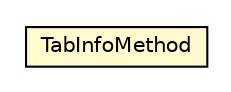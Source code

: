 #!/usr/local/bin/dot
#
# Class diagram 
# Generated by UMLGraph version R5_6-24-gf6e263 (http://www.umlgraph.org/)
#

digraph G {
	edge [fontname="Helvetica",fontsize=10,labelfontname="Helvetica",labelfontsize=10];
	node [fontname="Helvetica",fontsize=10,shape=plaintext];
	nodesep=0.25;
	ranksep=0.5;
	rankdir=LR;
	// com.gwtplatform.mvp.rebind.TabInfoMethod
	c377977 [label=<<table title="com.gwtplatform.mvp.rebind.TabInfoMethod" border="0" cellborder="1" cellspacing="0" cellpadding="2" port="p" bgcolor="lemonChiffon" href="./TabInfoMethod.html">
		<tr><td><table border="0" cellspacing="0" cellpadding="1">
<tr><td align="center" balign="center"> TabInfoMethod </td></tr>
		</table></td></tr>
		</table>>, URL="./TabInfoMethod.html", fontname="Helvetica", fontcolor="black", fontsize=10.0];
}

